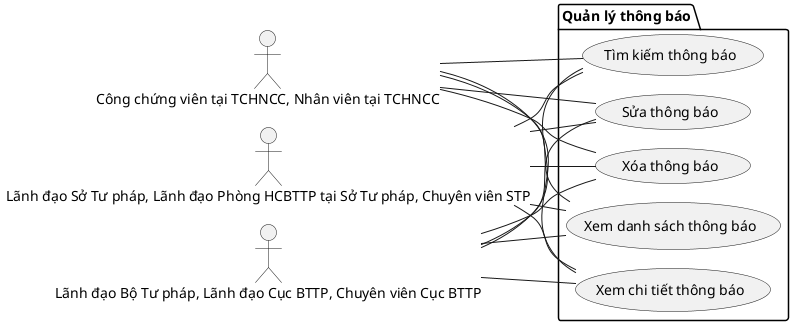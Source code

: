 @startuml
!pragma layout smetana
left to right direction

'==================== Actors ====================

actor "Lãnh đạo Sở Tư pháp, Lãnh đạo Phòng HCBTTP tại Sở Tư pháp, Chuyên viên STP" as LeaderSTP
actor "Lãnh đạo Bộ Tư pháp, Lãnh đạo Cục BTTP, Chuyên viên Cục BTTP" as LeaderBTP
actor "Công chứng viên tại TCHNCC, Nhân viên tại TCHNCC" as TCHHNCC


'==================== Quản lý thông báo ====================
package "Quản lý thông báo" as P_Notification {
    usecase "Xem danh sách thông báo" as UC_Noti_List
    usecase "Xem chi tiết thông báo" as UC_Noti_Detail
    usecase "Tìm kiếm thông báo" as UC_Noti_Search
    usecase "Sửa thông báo" as UC_Noti_Update
    usecase "Xóa thông báo" as UC_Noti_Delete
}

'==================== Liên kết Actor → UC ====================
' Lãnh đạo Sở Tư pháp / Phòng HCBTTP / Chuyên viên STP
LeaderSTP -- UC_Noti_List
LeaderSTP -- UC_Noti_Detail
LeaderSTP -- UC_Noti_Search
LeaderSTP -- UC_Noti_Update
LeaderSTP -- UC_Noti_Delete

' Lãnh đạo Bộ Tư pháp / Cục BTTP / Chuyên viên Cục BTTP
LeaderBTP -- UC_Noti_List
LeaderBTP -- UC_Noti_Detail
LeaderBTP -- UC_Noti_Search
LeaderBTP -- UC_Noti_Update
LeaderBTP -- UC_Noti_Delete

' Công chứng viên tại TCHNCC / Nhân viên tại TCHNCC
TCHHNCC -- UC_Noti_List
TCHHNCC -- UC_Noti_Detail
TCHHNCC -- UC_Noti_Search
TCHHNCC -- UC_Noti_Update
TCHHNCC -- UC_Noti_Delete
@enduml
